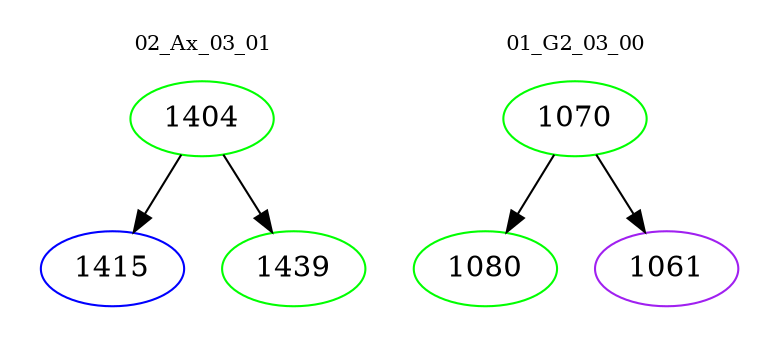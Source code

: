 digraph{
subgraph cluster_0 {
color = white
label = "02_Ax_03_01";
fontsize=10;
T0_1404 [label="1404", color="green"]
T0_1404 -> T0_1415 [color="black"]
T0_1415 [label="1415", color="blue"]
T0_1404 -> T0_1439 [color="black"]
T0_1439 [label="1439", color="green"]
}
subgraph cluster_1 {
color = white
label = "01_G2_03_00";
fontsize=10;
T1_1070 [label="1070", color="green"]
T1_1070 -> T1_1080 [color="black"]
T1_1080 [label="1080", color="green"]
T1_1070 -> T1_1061 [color="black"]
T1_1061 [label="1061", color="purple"]
}
}
